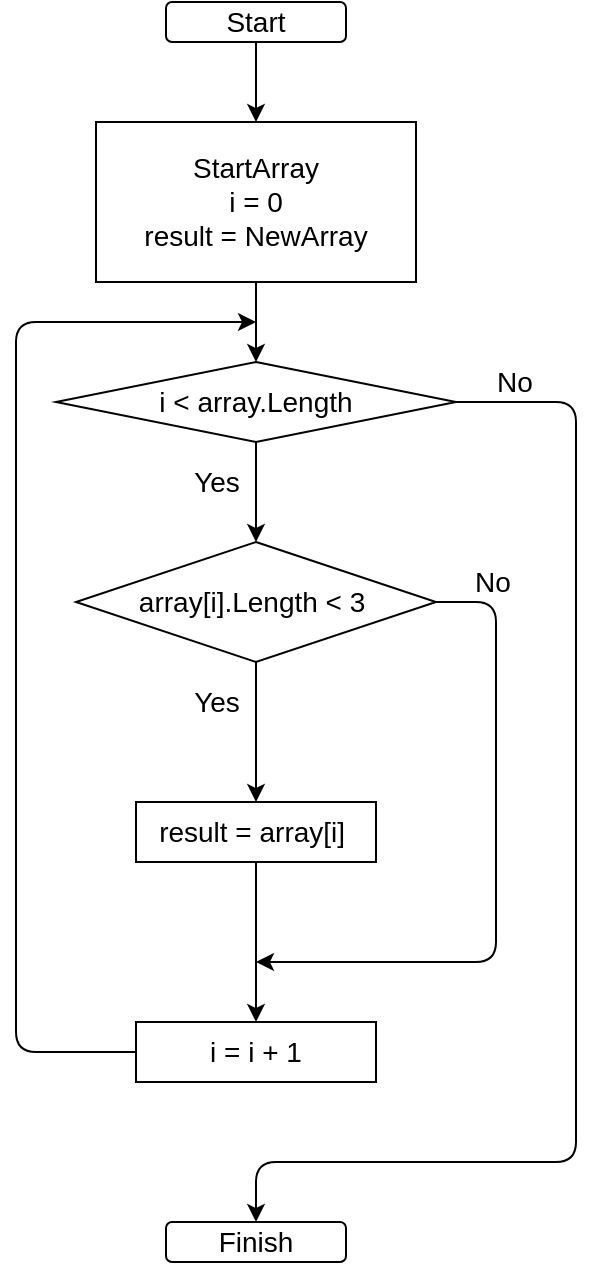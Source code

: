 <mxfile>
    <diagram id="MJqXBjWhSmOuxP8rFfEa" name="Страница 1">
        <mxGraphModel dx="574" dy="210" grid="1" gridSize="10" guides="1" tooltips="1" connect="1" arrows="1" fold="1" page="1" pageScale="1" pageWidth="827" pageHeight="1169" math="0" shadow="0">
            <root>
                <mxCell id="0"/>
                <mxCell id="1" parent="0"/>
                <mxCell id="7" value="" style="edgeStyle=none;html=1;fontSize=14;" parent="1" source="3" target="6" edge="1">
                    <mxGeometry relative="1" as="geometry"/>
                </mxCell>
                <mxCell id="3" value="Start" style="rounded=1;whiteSpace=wrap;html=1;fontSize=14;" parent="1" vertex="1">
                    <mxGeometry x="235" y="20" width="90" height="20" as="geometry"/>
                </mxCell>
                <mxCell id="9" value="" style="edgeStyle=none;html=1;fontSize=14;" parent="1" source="6" target="8" edge="1">
                    <mxGeometry relative="1" as="geometry"/>
                </mxCell>
                <mxCell id="6" value="StartArray&lt;br&gt;i = 0&lt;br&gt;result = NewArray" style="rounded=0;whiteSpace=wrap;html=1;fontSize=14;" parent="1" vertex="1">
                    <mxGeometry x="200" y="80" width="160" height="80" as="geometry"/>
                </mxCell>
                <mxCell id="11" value="Yes" style="edgeStyle=none;html=1;fontSize=14;" parent="1" source="8" target="10" edge="1">
                    <mxGeometry x="-0.2" y="-20" relative="1" as="geometry">
                        <mxPoint as="offset"/>
                    </mxGeometry>
                </mxCell>
                <mxCell id="17" value="No" style="edgeStyle=none;html=1;fontSize=14;exitX=1;exitY=0.5;exitDx=0;exitDy=0;" parent="1" source="8" target="20" edge="1">
                    <mxGeometry x="-0.91" y="10" relative="1" as="geometry">
                        <mxPoint x="280" y="620" as="targetPoint"/>
                        <mxPoint x="400" y="220" as="sourcePoint"/>
                        <Array as="points">
                            <mxPoint x="440" y="220"/>
                            <mxPoint x="440" y="600"/>
                            <mxPoint x="280" y="600"/>
                        </Array>
                        <mxPoint as="offset"/>
                    </mxGeometry>
                </mxCell>
                <mxCell id="8" value="i &amp;lt; array.Length" style="rhombus;whiteSpace=wrap;html=1;fontSize=14;rounded=0;" parent="1" vertex="1">
                    <mxGeometry x="180" y="200" width="200" height="40" as="geometry"/>
                </mxCell>
                <mxCell id="13" value="Yes" style="edgeStyle=none;html=1;fontSize=14;" parent="1" source="10" target="12" edge="1">
                    <mxGeometry x="-0.429" y="-20" relative="1" as="geometry">
                        <mxPoint as="offset"/>
                    </mxGeometry>
                </mxCell>
                <mxCell id="19" value="No" style="edgeStyle=none;html=1;exitX=1;exitY=0.5;exitDx=0;exitDy=0;fontSize=14;" parent="1" source="10" edge="1">
                    <mxGeometry x="-0.829" y="10" relative="1" as="geometry">
                        <mxPoint x="280" y="500" as="targetPoint"/>
                        <Array as="points">
                            <mxPoint x="400" y="320"/>
                            <mxPoint x="400" y="500"/>
                        </Array>
                        <mxPoint as="offset"/>
                    </mxGeometry>
                </mxCell>
                <mxCell id="10" value="array[i].Length &amp;lt; 3&amp;nbsp;" style="rhombus;whiteSpace=wrap;html=1;fontSize=14;rounded=0;" parent="1" vertex="1">
                    <mxGeometry x="190" y="290" width="180" height="60" as="geometry"/>
                </mxCell>
                <mxCell id="15" value="" style="edgeStyle=none;html=1;fontSize=14;" parent="1" source="12" target="14" edge="1">
                    <mxGeometry relative="1" as="geometry"/>
                </mxCell>
                <mxCell id="12" value="result = array[i]&amp;nbsp;" style="whiteSpace=wrap;html=1;fontSize=14;rounded=0;" parent="1" vertex="1">
                    <mxGeometry x="220" y="420" width="120" height="30" as="geometry"/>
                </mxCell>
                <mxCell id="16" style="edgeStyle=none;html=1;exitX=0;exitY=0.5;exitDx=0;exitDy=0;fontSize=14;" parent="1" source="14" edge="1">
                    <mxGeometry relative="1" as="geometry">
                        <mxPoint x="280" y="180" as="targetPoint"/>
                        <Array as="points">
                            <mxPoint x="160" y="545"/>
                            <mxPoint x="160" y="180"/>
                        </Array>
                    </mxGeometry>
                </mxCell>
                <mxCell id="14" value="i = i + 1" style="whiteSpace=wrap;html=1;fontSize=14;rounded=0;" parent="1" vertex="1">
                    <mxGeometry x="220" y="530" width="120" height="30" as="geometry"/>
                </mxCell>
                <mxCell id="20" value="Finish" style="rounded=1;whiteSpace=wrap;html=1;fontSize=14;" parent="1" vertex="1">
                    <mxGeometry x="235" y="630" width="90" height="20" as="geometry"/>
                </mxCell>
            </root>
        </mxGraphModel>
    </diagram>
</mxfile>